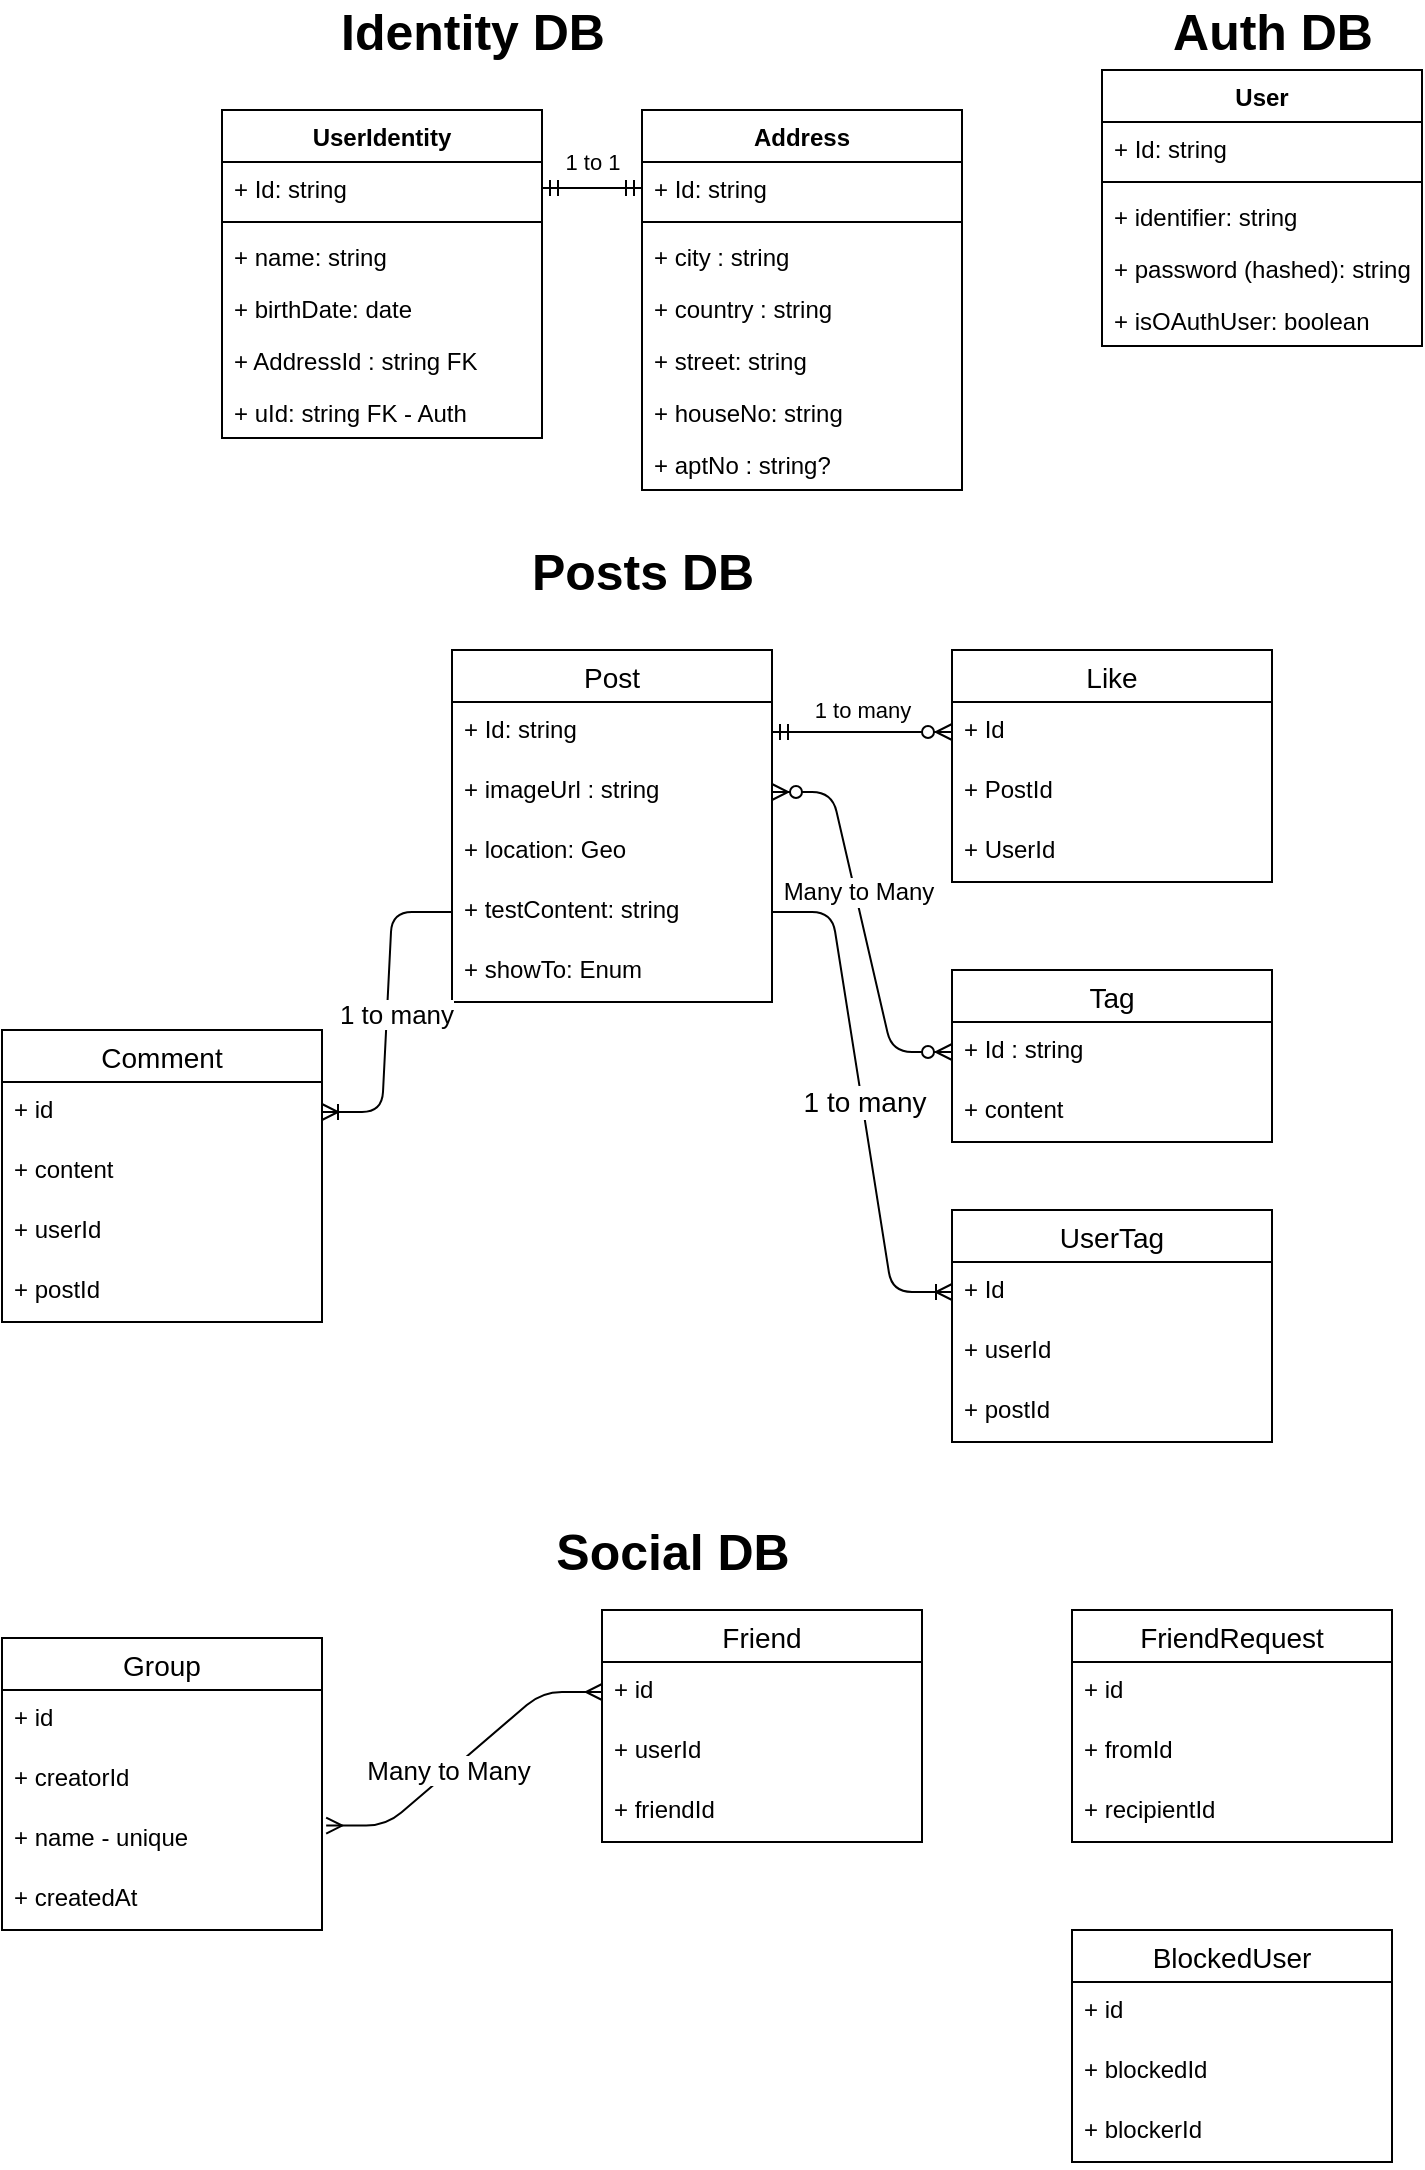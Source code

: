 <mxfile version="14.4.2" type="device"><diagram id="Og0xuJ_4iqccFL_XCUQb" name="Page-1"><mxGraphModel dx="1550" dy="868" grid="1" gridSize="10" guides="1" tooltips="1" connect="1" arrows="1" fold="1" page="1" pageScale="1" pageWidth="850" pageHeight="1100" math="0" shadow="0"><root><mxCell id="0"/><mxCell id="1" parent="0"/><mxCell id="yRNz4R-gPLjLQK6Ndy-9-1" value="User" style="swimlane;fontStyle=1;align=center;verticalAlign=top;childLayout=stackLayout;horizontal=1;startSize=26;horizontalStack=0;resizeParent=1;resizeParentMax=0;resizeLast=0;collapsible=1;marginBottom=0;" parent="1" vertex="1"><mxGeometry x="640" y="40" width="160" height="138" as="geometry"/></mxCell><mxCell id="yRNz4R-gPLjLQK6Ndy-9-2" value="+ Id: string" style="text;strokeColor=none;fillColor=none;align=left;verticalAlign=top;spacingLeft=4;spacingRight=4;overflow=hidden;rotatable=0;points=[[0,0.5],[1,0.5]];portConstraint=eastwest;" parent="yRNz4R-gPLjLQK6Ndy-9-1" vertex="1"><mxGeometry y="26" width="160" height="26" as="geometry"/></mxCell><mxCell id="yRNz4R-gPLjLQK6Ndy-9-3" value="" style="line;strokeWidth=1;fillColor=none;align=left;verticalAlign=middle;spacingTop=-1;spacingLeft=3;spacingRight=3;rotatable=0;labelPosition=right;points=[];portConstraint=eastwest;" parent="yRNz4R-gPLjLQK6Ndy-9-1" vertex="1"><mxGeometry y="52" width="160" height="8" as="geometry"/></mxCell><mxCell id="yRNz4R-gPLjLQK6Ndy-9-4" value="+ identifier: string" style="text;strokeColor=none;fillColor=none;align=left;verticalAlign=top;spacingLeft=4;spacingRight=4;overflow=hidden;rotatable=0;points=[[0,0.5],[1,0.5]];portConstraint=eastwest;" parent="yRNz4R-gPLjLQK6Ndy-9-1" vertex="1"><mxGeometry y="60" width="160" height="26" as="geometry"/></mxCell><mxCell id="yRNz4R-gPLjLQK6Ndy-9-5" value="+ password (hashed): string" style="text;strokeColor=none;fillColor=none;align=left;verticalAlign=top;spacingLeft=4;spacingRight=4;overflow=hidden;rotatable=0;points=[[0,0.5],[1,0.5]];portConstraint=eastwest;" parent="yRNz4R-gPLjLQK6Ndy-9-1" vertex="1"><mxGeometry y="86" width="160" height="26" as="geometry"/></mxCell><mxCell id="WZa_8U5i1uAIpRaxoYus-1" value="+ isOAuthUser: boolean" style="text;strokeColor=none;fillColor=none;align=left;verticalAlign=top;spacingLeft=4;spacingRight=4;overflow=hidden;rotatable=0;points=[[0,0.5],[1,0.5]];portConstraint=eastwest;" parent="yRNz4R-gPLjLQK6Ndy-9-1" vertex="1"><mxGeometry y="112" width="160" height="26" as="geometry"/></mxCell><mxCell id="yRNz4R-gPLjLQK6Ndy-9-7" value="UserIdentity" style="swimlane;fontStyle=1;align=center;verticalAlign=top;childLayout=stackLayout;horizontal=1;startSize=26;horizontalStack=0;resizeParent=1;resizeParentMax=0;resizeLast=0;collapsible=1;marginBottom=0;" parent="1" vertex="1"><mxGeometry x="200" y="60" width="160" height="164" as="geometry"/></mxCell><mxCell id="yRNz4R-gPLjLQK6Ndy-9-8" value="+ Id: string" style="text;strokeColor=none;fillColor=none;align=left;verticalAlign=top;spacingLeft=4;spacingRight=4;overflow=hidden;rotatable=0;points=[[0,0.5],[1,0.5]];portConstraint=eastwest;" parent="yRNz4R-gPLjLQK6Ndy-9-7" vertex="1"><mxGeometry y="26" width="160" height="26" as="geometry"/></mxCell><mxCell id="yRNz4R-gPLjLQK6Ndy-9-9" value="" style="line;strokeWidth=1;fillColor=none;align=left;verticalAlign=middle;spacingTop=-1;spacingLeft=3;spacingRight=3;rotatable=0;labelPosition=right;points=[];portConstraint=eastwest;" parent="yRNz4R-gPLjLQK6Ndy-9-7" vertex="1"><mxGeometry y="52" width="160" height="8" as="geometry"/></mxCell><mxCell id="yRNz4R-gPLjLQK6Ndy-9-10" value="+ name: string" style="text;strokeColor=none;fillColor=none;align=left;verticalAlign=top;spacingLeft=4;spacingRight=4;overflow=hidden;rotatable=0;points=[[0,0.5],[1,0.5]];portConstraint=eastwest;" parent="yRNz4R-gPLjLQK6Ndy-9-7" vertex="1"><mxGeometry y="60" width="160" height="26" as="geometry"/></mxCell><mxCell id="yRNz4R-gPLjLQK6Ndy-9-11" value="+ birthDate: date" style="text;strokeColor=none;fillColor=none;align=left;verticalAlign=top;spacingLeft=4;spacingRight=4;overflow=hidden;rotatable=0;points=[[0,0.5],[1,0.5]];portConstraint=eastwest;" parent="yRNz4R-gPLjLQK6Ndy-9-7" vertex="1"><mxGeometry y="86" width="160" height="26" as="geometry"/></mxCell><mxCell id="yRNz4R-gPLjLQK6Ndy-9-12" value="+ AddressId : string FK" style="text;strokeColor=none;fillColor=none;align=left;verticalAlign=top;spacingLeft=4;spacingRight=4;overflow=hidden;rotatable=0;points=[[0,0.5],[1,0.5]];portConstraint=eastwest;" parent="yRNz4R-gPLjLQK6Ndy-9-7" vertex="1"><mxGeometry y="112" width="160" height="26" as="geometry"/></mxCell><mxCell id="yRNz4R-gPLjLQK6Ndy-9-13" value="+ uId: string FK - Auth" style="text;strokeColor=none;fillColor=none;align=left;verticalAlign=top;spacingLeft=4;spacingRight=4;overflow=hidden;rotatable=0;points=[[0,0.5],[1,0.5]];portConstraint=eastwest;" parent="yRNz4R-gPLjLQK6Ndy-9-7" vertex="1"><mxGeometry y="138" width="160" height="26" as="geometry"/></mxCell><mxCell id="yRNz4R-gPLjLQK6Ndy-9-14" value="Address" style="swimlane;fontStyle=1;align=center;verticalAlign=top;childLayout=stackLayout;horizontal=1;startSize=26;horizontalStack=0;resizeParent=1;resizeParentMax=0;resizeLast=0;collapsible=1;marginBottom=0;" parent="1" vertex="1"><mxGeometry x="410" y="60" width="160" height="190" as="geometry"/></mxCell><mxCell id="yRNz4R-gPLjLQK6Ndy-9-15" value="+ Id: string" style="text;strokeColor=none;fillColor=none;align=left;verticalAlign=top;spacingLeft=4;spacingRight=4;overflow=hidden;rotatable=0;points=[[0,0.5],[1,0.5]];portConstraint=eastwest;" parent="yRNz4R-gPLjLQK6Ndy-9-14" vertex="1"><mxGeometry y="26" width="160" height="26" as="geometry"/></mxCell><mxCell id="yRNz4R-gPLjLQK6Ndy-9-16" value="" style="line;strokeWidth=1;fillColor=none;align=left;verticalAlign=middle;spacingTop=-1;spacingLeft=3;spacingRight=3;rotatable=0;labelPosition=right;points=[];portConstraint=eastwest;" parent="yRNz4R-gPLjLQK6Ndy-9-14" vertex="1"><mxGeometry y="52" width="160" height="8" as="geometry"/></mxCell><mxCell id="yRNz4R-gPLjLQK6Ndy-9-17" value="+ city : string" style="text;strokeColor=none;fillColor=none;align=left;verticalAlign=top;spacingLeft=4;spacingRight=4;overflow=hidden;rotatable=0;points=[[0,0.5],[1,0.5]];portConstraint=eastwest;" parent="yRNz4R-gPLjLQK6Ndy-9-14" vertex="1"><mxGeometry y="60" width="160" height="26" as="geometry"/></mxCell><mxCell id="yRNz4R-gPLjLQK6Ndy-9-18" value="+ country : string" style="text;strokeColor=none;fillColor=none;align=left;verticalAlign=top;spacingLeft=4;spacingRight=4;overflow=hidden;rotatable=0;points=[[0,0.5],[1,0.5]];portConstraint=eastwest;" parent="yRNz4R-gPLjLQK6Ndy-9-14" vertex="1"><mxGeometry y="86" width="160" height="26" as="geometry"/></mxCell><mxCell id="yRNz4R-gPLjLQK6Ndy-9-19" value="+ street: string" style="text;strokeColor=none;fillColor=none;align=left;verticalAlign=top;spacingLeft=4;spacingRight=4;overflow=hidden;rotatable=0;points=[[0,0.5],[1,0.5]];portConstraint=eastwest;" parent="yRNz4R-gPLjLQK6Ndy-9-14" vertex="1"><mxGeometry y="112" width="160" height="26" as="geometry"/></mxCell><mxCell id="yRNz4R-gPLjLQK6Ndy-9-20" value="+ houseNo: string" style="text;strokeColor=none;fillColor=none;align=left;verticalAlign=top;spacingLeft=4;spacingRight=4;overflow=hidden;rotatable=0;points=[[0,0.5],[1,0.5]];portConstraint=eastwest;" parent="yRNz4R-gPLjLQK6Ndy-9-14" vertex="1"><mxGeometry y="138" width="160" height="26" as="geometry"/></mxCell><mxCell id="yRNz4R-gPLjLQK6Ndy-9-21" value="+ aptNo : string?" style="text;strokeColor=none;fillColor=none;align=left;verticalAlign=top;spacingLeft=4;spacingRight=4;overflow=hidden;rotatable=0;points=[[0,0.5],[1,0.5]];portConstraint=eastwest;" parent="yRNz4R-gPLjLQK6Ndy-9-14" vertex="1"><mxGeometry y="164" width="160" height="26" as="geometry"/></mxCell><mxCell id="yRNz4R-gPLjLQK6Ndy-9-26" value="&lt;font style=&quot;font-size: 25px&quot;&gt;&lt;b&gt;Identity DB&lt;/b&gt;&lt;/font&gt;" style="text;html=1;align=center;verticalAlign=middle;resizable=0;points=[];autosize=1;" parent="1" vertex="1"><mxGeometry x="250" y="10" width="150" height="20" as="geometry"/></mxCell><mxCell id="yRNz4R-gPLjLQK6Ndy-9-27" value="&lt;font style=&quot;font-size: 25px&quot;&gt;&lt;b&gt;Auth DB&lt;/b&gt;&lt;/font&gt;" style="text;html=1;align=center;verticalAlign=middle;resizable=0;points=[];autosize=1;" parent="1" vertex="1"><mxGeometry x="665" y="10" width="120" height="20" as="geometry"/></mxCell><mxCell id="yRNz4R-gPLjLQK6Ndy-9-28" value="&lt;font style=&quot;font-size: 25px&quot;&gt;&lt;b&gt;Posts DB&lt;/b&gt;&lt;/font&gt;" style="text;html=1;align=center;verticalAlign=middle;resizable=0;points=[];autosize=1;" parent="1" vertex="1"><mxGeometry x="345" y="280" width="130" height="20" as="geometry"/></mxCell><mxCell id="yRNz4R-gPLjLQK6Ndy-9-29" value="Post" style="swimlane;fontStyle=0;childLayout=stackLayout;horizontal=1;startSize=26;horizontalStack=0;resizeParent=1;resizeParentMax=0;resizeLast=0;collapsible=1;marginBottom=0;align=center;fontSize=14;" parent="1" vertex="1"><mxGeometry x="315" y="330" width="160" height="176" as="geometry"/></mxCell><mxCell id="yRNz4R-gPLjLQK6Ndy-9-30" value="+ Id: string" style="text;strokeColor=none;fillColor=none;spacingLeft=4;spacingRight=4;overflow=hidden;rotatable=0;points=[[0,0.5],[1,0.5]];portConstraint=eastwest;fontSize=12;" parent="yRNz4R-gPLjLQK6Ndy-9-29" vertex="1"><mxGeometry y="26" width="160" height="30" as="geometry"/></mxCell><mxCell id="yRNz4R-gPLjLQK6Ndy-9-31" value="+ imageUrl : string" style="text;strokeColor=none;fillColor=none;spacingLeft=4;spacingRight=4;overflow=hidden;rotatable=0;points=[[0,0.5],[1,0.5]];portConstraint=eastwest;fontSize=12;" parent="yRNz4R-gPLjLQK6Ndy-9-29" vertex="1"><mxGeometry y="56" width="160" height="30" as="geometry"/></mxCell><mxCell id="yRNz4R-gPLjLQK6Ndy-9-32" value="+ location: Geo" style="text;strokeColor=none;fillColor=none;spacingLeft=4;spacingRight=4;overflow=hidden;rotatable=0;points=[[0,0.5],[1,0.5]];portConstraint=eastwest;fontSize=12;" parent="yRNz4R-gPLjLQK6Ndy-9-29" vertex="1"><mxGeometry y="86" width="160" height="30" as="geometry"/></mxCell><mxCell id="yRNz4R-gPLjLQK6Ndy-9-34" value="+ testContent: string" style="text;strokeColor=none;fillColor=none;spacingLeft=4;spacingRight=4;overflow=hidden;rotatable=0;points=[[0,0.5],[1,0.5]];portConstraint=eastwest;fontSize=12;" parent="yRNz4R-gPLjLQK6Ndy-9-29" vertex="1"><mxGeometry y="116" width="160" height="30" as="geometry"/></mxCell><mxCell id="yRNz4R-gPLjLQK6Ndy-9-93" value="+ showTo: Enum" style="text;strokeColor=none;fillColor=none;spacingLeft=4;spacingRight=4;overflow=hidden;rotatable=0;points=[[0,0.5],[1,0.5]];portConstraint=eastwest;fontSize=12;" parent="yRNz4R-gPLjLQK6Ndy-9-29" vertex="1"><mxGeometry y="146" width="160" height="30" as="geometry"/></mxCell><mxCell id="yRNz4R-gPLjLQK6Ndy-9-35" value="Like" style="swimlane;fontStyle=0;childLayout=stackLayout;horizontal=1;startSize=26;horizontalStack=0;resizeParent=1;resizeParentMax=0;resizeLast=0;collapsible=1;marginBottom=0;align=center;fontSize=14;" parent="1" vertex="1"><mxGeometry x="565" y="330" width="160" height="116" as="geometry"/></mxCell><mxCell id="yRNz4R-gPLjLQK6Ndy-9-36" value="+ Id" style="text;strokeColor=none;fillColor=none;spacingLeft=4;spacingRight=4;overflow=hidden;rotatable=0;points=[[0,0.5],[1,0.5]];portConstraint=eastwest;fontSize=12;" parent="yRNz4R-gPLjLQK6Ndy-9-35" vertex="1"><mxGeometry y="26" width="160" height="30" as="geometry"/></mxCell><mxCell id="yRNz4R-gPLjLQK6Ndy-9-37" value="+ PostId" style="text;strokeColor=none;fillColor=none;spacingLeft=4;spacingRight=4;overflow=hidden;rotatable=0;points=[[0,0.5],[1,0.5]];portConstraint=eastwest;fontSize=12;" parent="yRNz4R-gPLjLQK6Ndy-9-35" vertex="1"><mxGeometry y="56" width="160" height="30" as="geometry"/></mxCell><mxCell id="yRNz4R-gPLjLQK6Ndy-9-38" value="+ UserId" style="text;strokeColor=none;fillColor=none;spacingLeft=4;spacingRight=4;overflow=hidden;rotatable=0;points=[[0,0.5],[1,0.5]];portConstraint=eastwest;fontSize=12;" parent="yRNz4R-gPLjLQK6Ndy-9-35" vertex="1"><mxGeometry y="86" width="160" height="30" as="geometry"/></mxCell><mxCell id="yRNz4R-gPLjLQK6Ndy-9-49" value="" style="edgeStyle=entityRelationEdgeStyle;fontSize=12;html=1;endArrow=ERzeroToMany;startArrow=ERmandOne;exitX=1;exitY=0.5;exitDx=0;exitDy=0;entryX=0;entryY=0.5;entryDx=0;entryDy=0;" parent="1" source="yRNz4R-gPLjLQK6Ndy-9-30" target="yRNz4R-gPLjLQK6Ndy-9-36" edge="1"><mxGeometry width="100" height="100" relative="1" as="geometry"><mxPoint x="430" y="360" as="sourcePoint"/><mxPoint x="530" y="260" as="targetPoint"/></mxGeometry></mxCell><mxCell id="yRNz4R-gPLjLQK6Ndy-9-66" value="1 to many" style="edgeLabel;html=1;align=center;verticalAlign=middle;resizable=0;points=[];" parent="yRNz4R-gPLjLQK6Ndy-9-49" vertex="1" connectable="0"><mxGeometry x="-0.116" relative="1" as="geometry"><mxPoint x="5" y="-11" as="offset"/></mxGeometry></mxCell><mxCell id="yRNz4R-gPLjLQK6Ndy-9-50" value="" style="edgeStyle=entityRelationEdgeStyle;fontSize=12;html=1;endArrow=ERmandOne;startArrow=ERmandOne;exitX=1;exitY=0.5;exitDx=0;exitDy=0;entryX=0;entryY=0.5;entryDx=0;entryDy=0;" parent="1" source="yRNz4R-gPLjLQK6Ndy-9-8" target="yRNz4R-gPLjLQK6Ndy-9-15" edge="1"><mxGeometry width="100" height="100" relative="1" as="geometry"><mxPoint x="370" y="490" as="sourcePoint"/><mxPoint x="470" y="390" as="targetPoint"/></mxGeometry></mxCell><mxCell id="yRNz4R-gPLjLQK6Ndy-9-68" value="1 to 1" style="edgeLabel;html=1;align=center;verticalAlign=middle;resizable=0;points=[];" parent="yRNz4R-gPLjLQK6Ndy-9-50" vertex="1" connectable="0"><mxGeometry x="0.28" y="1" relative="1" as="geometry"><mxPoint y="-12" as="offset"/></mxGeometry></mxCell><mxCell id="yRNz4R-gPLjLQK6Ndy-9-52" value="Tag" style="swimlane;fontStyle=0;childLayout=stackLayout;horizontal=1;startSize=26;horizontalStack=0;resizeParent=1;resizeParentMax=0;resizeLast=0;collapsible=1;marginBottom=0;align=center;fontSize=14;" parent="1" vertex="1"><mxGeometry x="565" y="490" width="160" height="86" as="geometry"/></mxCell><mxCell id="yRNz4R-gPLjLQK6Ndy-9-53" value="+ Id : string" style="text;strokeColor=none;fillColor=none;spacingLeft=4;spacingRight=4;overflow=hidden;rotatable=0;points=[[0,0.5],[1,0.5]];portConstraint=eastwest;fontSize=12;" parent="yRNz4R-gPLjLQK6Ndy-9-52" vertex="1"><mxGeometry y="26" width="160" height="30" as="geometry"/></mxCell><mxCell id="yRNz4R-gPLjLQK6Ndy-9-54" value="+ content" style="text;strokeColor=none;fillColor=none;spacingLeft=4;spacingRight=4;overflow=hidden;rotatable=0;points=[[0,0.5],[1,0.5]];portConstraint=eastwest;fontSize=12;" parent="yRNz4R-gPLjLQK6Ndy-9-52" vertex="1"><mxGeometry y="56" width="160" height="30" as="geometry"/></mxCell><mxCell id="yRNz4R-gPLjLQK6Ndy-9-56" value="" style="edgeStyle=entityRelationEdgeStyle;fontSize=12;html=1;endArrow=ERzeroToMany;endFill=1;startArrow=ERzeroToMany;exitX=0;exitY=0.5;exitDx=0;exitDy=0;entryX=1;entryY=0.5;entryDx=0;entryDy=0;" parent="1" source="yRNz4R-gPLjLQK6Ndy-9-53" target="yRNz4R-gPLjLQK6Ndy-9-31" edge="1"><mxGeometry width="100" height="100" relative="1" as="geometry"><mxPoint x="430" y="490" as="sourcePoint"/><mxPoint x="530" y="390" as="targetPoint"/></mxGeometry></mxCell><mxCell id="yRNz4R-gPLjLQK6Ndy-9-63" value="&lt;font style=&quot;font-size: 12px&quot;&gt;Many to Many&lt;/font&gt;" style="edgeLabel;html=1;align=center;verticalAlign=middle;resizable=0;points=[];" parent="yRNz4R-gPLjLQK6Ndy-9-56" vertex="1" connectable="0"><mxGeometry x="0.031" y="2" relative="1" as="geometry"><mxPoint y="-13.24" as="offset"/></mxGeometry></mxCell><mxCell id="yRNz4R-gPLjLQK6Ndy-9-57" value="UserTag" style="swimlane;fontStyle=0;childLayout=stackLayout;horizontal=1;startSize=26;horizontalStack=0;resizeParent=1;resizeParentMax=0;resizeLast=0;collapsible=1;marginBottom=0;align=center;fontSize=14;" parent="1" vertex="1"><mxGeometry x="565" y="610" width="160" height="116" as="geometry"/></mxCell><mxCell id="yRNz4R-gPLjLQK6Ndy-9-58" value="+ Id" style="text;strokeColor=none;fillColor=none;spacingLeft=4;spacingRight=4;overflow=hidden;rotatable=0;points=[[0,0.5],[1,0.5]];portConstraint=eastwest;fontSize=12;" parent="yRNz4R-gPLjLQK6Ndy-9-57" vertex="1"><mxGeometry y="26" width="160" height="30" as="geometry"/></mxCell><mxCell id="yRNz4R-gPLjLQK6Ndy-9-59" value="+ userId" style="text;strokeColor=none;fillColor=none;spacingLeft=4;spacingRight=4;overflow=hidden;rotatable=0;points=[[0,0.5],[1,0.5]];portConstraint=eastwest;fontSize=12;" parent="yRNz4R-gPLjLQK6Ndy-9-57" vertex="1"><mxGeometry y="56" width="160" height="30" as="geometry"/></mxCell><mxCell id="yRNz4R-gPLjLQK6Ndy-9-60" value="+ postId" style="text;strokeColor=none;fillColor=none;spacingLeft=4;spacingRight=4;overflow=hidden;rotatable=0;points=[[0,0.5],[1,0.5]];portConstraint=eastwest;fontSize=12;" parent="yRNz4R-gPLjLQK6Ndy-9-57" vertex="1"><mxGeometry y="86" width="160" height="30" as="geometry"/></mxCell><mxCell id="yRNz4R-gPLjLQK6Ndy-9-61" value="" style="edgeStyle=entityRelationEdgeStyle;fontSize=12;html=1;endArrow=ERoneToMany;exitX=1;exitY=0.5;exitDx=0;exitDy=0;entryX=0;entryY=0.5;entryDx=0;entryDy=0;" parent="1" source="yRNz4R-gPLjLQK6Ndy-9-34" target="yRNz4R-gPLjLQK6Ndy-9-58" edge="1"><mxGeometry width="100" height="100" relative="1" as="geometry"><mxPoint x="430" y="490" as="sourcePoint"/><mxPoint x="530" y="390" as="targetPoint"/></mxGeometry></mxCell><mxCell id="yRNz4R-gPLjLQK6Ndy-9-62" value="&lt;font style=&quot;font-size: 14px&quot;&gt;1 to many&lt;/font&gt;" style="edgeLabel;html=1;align=center;verticalAlign=middle;resizable=0;points=[];" parent="yRNz4R-gPLjLQK6Ndy-9-61" vertex="1" connectable="0"><mxGeometry x="-0.001" y="1" relative="1" as="geometry"><mxPoint as="offset"/></mxGeometry></mxCell><mxCell id="yRNz4R-gPLjLQK6Ndy-9-69" value="Comment" style="swimlane;fontStyle=0;childLayout=stackLayout;horizontal=1;startSize=26;horizontalStack=0;resizeParent=1;resizeParentMax=0;resizeLast=0;collapsible=1;marginBottom=0;align=center;fontSize=14;" parent="1" vertex="1"><mxGeometry x="90" y="520" width="160" height="146" as="geometry"/></mxCell><mxCell id="yRNz4R-gPLjLQK6Ndy-9-70" value="+ id" style="text;strokeColor=none;fillColor=none;spacingLeft=4;spacingRight=4;overflow=hidden;rotatable=0;points=[[0,0.5],[1,0.5]];portConstraint=eastwest;fontSize=12;" parent="yRNz4R-gPLjLQK6Ndy-9-69" vertex="1"><mxGeometry y="26" width="160" height="30" as="geometry"/></mxCell><mxCell id="yRNz4R-gPLjLQK6Ndy-9-71" value="+ content" style="text;strokeColor=none;fillColor=none;spacingLeft=4;spacingRight=4;overflow=hidden;rotatable=0;points=[[0,0.5],[1,0.5]];portConstraint=eastwest;fontSize=12;" parent="yRNz4R-gPLjLQK6Ndy-9-69" vertex="1"><mxGeometry y="56" width="160" height="30" as="geometry"/></mxCell><mxCell id="yRNz4R-gPLjLQK6Ndy-9-72" value="+ userId" style="text;strokeColor=none;fillColor=none;spacingLeft=4;spacingRight=4;overflow=hidden;rotatable=0;points=[[0,0.5],[1,0.5]];portConstraint=eastwest;fontSize=12;" parent="yRNz4R-gPLjLQK6Ndy-9-69" vertex="1"><mxGeometry y="86" width="160" height="30" as="geometry"/></mxCell><mxCell id="yRNz4R-gPLjLQK6Ndy-9-73" value="+ postId" style="text;strokeColor=none;fillColor=none;spacingLeft=4;spacingRight=4;overflow=hidden;rotatable=0;points=[[0,0.5],[1,0.5]];portConstraint=eastwest;fontSize=12;" parent="yRNz4R-gPLjLQK6Ndy-9-69" vertex="1"><mxGeometry y="116" width="160" height="30" as="geometry"/></mxCell><mxCell id="yRNz4R-gPLjLQK6Ndy-9-74" value="" style="edgeStyle=entityRelationEdgeStyle;fontSize=12;html=1;endArrow=ERoneToMany;exitX=0;exitY=0.5;exitDx=0;exitDy=0;entryX=1;entryY=0.5;entryDx=0;entryDy=0;" parent="1" source="yRNz4R-gPLjLQK6Ndy-9-34" target="yRNz4R-gPLjLQK6Ndy-9-70" edge="1"><mxGeometry width="100" height="100" relative="1" as="geometry"><mxPoint x="430" y="750" as="sourcePoint"/><mxPoint x="530" y="650" as="targetPoint"/></mxGeometry></mxCell><mxCell id="yRNz4R-gPLjLQK6Ndy-9-75" value="&lt;font style=&quot;font-size: 13px&quot;&gt;1 to many&lt;/font&gt;" style="edgeLabel;html=1;align=center;verticalAlign=middle;resizable=0;points=[];" parent="yRNz4R-gPLjLQK6Ndy-9-74" vertex="1" connectable="0"><mxGeometry x="0.01" y="4" relative="1" as="geometry"><mxPoint as="offset"/></mxGeometry></mxCell><mxCell id="yRNz4R-gPLjLQK6Ndy-9-76" value="&lt;span style=&quot;font-size: 25px&quot;&gt;&lt;b&gt;Social DB&lt;/b&gt;&lt;/span&gt;" style="text;html=1;align=center;verticalAlign=middle;resizable=0;points=[];autosize=1;" parent="1" vertex="1"><mxGeometry x="360" y="770" width="130" height="20" as="geometry"/></mxCell><mxCell id="Zob9V37UbBVesVFHbZ2S-1" value="Friend" style="swimlane;fontStyle=0;childLayout=stackLayout;horizontal=1;startSize=26;horizontalStack=0;resizeParent=1;resizeParentMax=0;resizeLast=0;collapsible=1;marginBottom=0;align=center;fontSize=14;" vertex="1" parent="1"><mxGeometry x="390" y="810" width="160" height="116" as="geometry"/></mxCell><mxCell id="Zob9V37UbBVesVFHbZ2S-2" value="+ id" style="text;strokeColor=none;fillColor=none;spacingLeft=4;spacingRight=4;overflow=hidden;rotatable=0;points=[[0,0.5],[1,0.5]];portConstraint=eastwest;fontSize=12;" vertex="1" parent="Zob9V37UbBVesVFHbZ2S-1"><mxGeometry y="26" width="160" height="30" as="geometry"/></mxCell><mxCell id="Zob9V37UbBVesVFHbZ2S-3" value="+ userId" style="text;strokeColor=none;fillColor=none;spacingLeft=4;spacingRight=4;overflow=hidden;rotatable=0;points=[[0,0.5],[1,0.5]];portConstraint=eastwest;fontSize=12;" vertex="1" parent="Zob9V37UbBVesVFHbZ2S-1"><mxGeometry y="56" width="160" height="30" as="geometry"/></mxCell><mxCell id="Zob9V37UbBVesVFHbZ2S-23" value="+ friendId" style="text;strokeColor=none;fillColor=none;spacingLeft=4;spacingRight=4;overflow=hidden;rotatable=0;points=[[0,0.5],[1,0.5]];portConstraint=eastwest;fontSize=12;" vertex="1" parent="Zob9V37UbBVesVFHbZ2S-1"><mxGeometry y="86" width="160" height="30" as="geometry"/></mxCell><mxCell id="Zob9V37UbBVesVFHbZ2S-6" value="FriendRequest" style="swimlane;fontStyle=0;childLayout=stackLayout;horizontal=1;startSize=26;horizontalStack=0;resizeParent=1;resizeParentMax=0;resizeLast=0;collapsible=1;marginBottom=0;align=center;fontSize=14;" vertex="1" parent="1"><mxGeometry x="625" y="810" width="160" height="116" as="geometry"/></mxCell><mxCell id="Zob9V37UbBVesVFHbZ2S-7" value="+ id" style="text;strokeColor=none;fillColor=none;spacingLeft=4;spacingRight=4;overflow=hidden;rotatable=0;points=[[0,0.5],[1,0.5]];portConstraint=eastwest;fontSize=12;" vertex="1" parent="Zob9V37UbBVesVFHbZ2S-6"><mxGeometry y="26" width="160" height="30" as="geometry"/></mxCell><mxCell id="Zob9V37UbBVesVFHbZ2S-8" value="+ fromId" style="text;strokeColor=none;fillColor=none;spacingLeft=4;spacingRight=4;overflow=hidden;rotatable=0;points=[[0,0.5],[1,0.5]];portConstraint=eastwest;fontSize=12;" vertex="1" parent="Zob9V37UbBVesVFHbZ2S-6"><mxGeometry y="56" width="160" height="30" as="geometry"/></mxCell><mxCell id="Zob9V37UbBVesVFHbZ2S-9" value="+ recipientId" style="text;strokeColor=none;fillColor=none;spacingLeft=4;spacingRight=4;overflow=hidden;rotatable=0;points=[[0,0.5],[1,0.5]];portConstraint=eastwest;fontSize=12;horizontal=1;fontFamily=Helvetica;" vertex="1" parent="Zob9V37UbBVesVFHbZ2S-6"><mxGeometry y="86" width="160" height="30" as="geometry"/></mxCell><mxCell id="Zob9V37UbBVesVFHbZ2S-10" value="Group" style="swimlane;fontStyle=0;childLayout=stackLayout;horizontal=1;startSize=26;horizontalStack=0;resizeParent=1;resizeParentMax=0;resizeLast=0;collapsible=1;marginBottom=0;align=center;fontSize=14;" vertex="1" parent="1"><mxGeometry x="90" y="824" width="160" height="146" as="geometry"/></mxCell><mxCell id="Zob9V37UbBVesVFHbZ2S-11" value="+ id" style="text;strokeColor=none;fillColor=none;spacingLeft=4;spacingRight=4;overflow=hidden;rotatable=0;points=[[0,0.5],[1,0.5]];portConstraint=eastwest;fontSize=12;" vertex="1" parent="Zob9V37UbBVesVFHbZ2S-10"><mxGeometry y="26" width="160" height="30" as="geometry"/></mxCell><mxCell id="Zob9V37UbBVesVFHbZ2S-12" value="+ creatorId" style="text;strokeColor=none;fillColor=none;spacingLeft=4;spacingRight=4;overflow=hidden;rotatable=0;points=[[0,0.5],[1,0.5]];portConstraint=eastwest;fontSize=12;" vertex="1" parent="Zob9V37UbBVesVFHbZ2S-10"><mxGeometry y="56" width="160" height="30" as="geometry"/></mxCell><mxCell id="Zob9V37UbBVesVFHbZ2S-13" value="+ name - unique" style="text;strokeColor=none;fillColor=none;spacingLeft=4;spacingRight=4;overflow=hidden;rotatable=0;points=[[0,0.5],[1,0.5]];portConstraint=eastwest;fontSize=12;" vertex="1" parent="Zob9V37UbBVesVFHbZ2S-10"><mxGeometry y="86" width="160" height="30" as="geometry"/></mxCell><mxCell id="Zob9V37UbBVesVFHbZ2S-15" value="+ createdAt" style="text;strokeColor=none;fillColor=none;spacingLeft=4;spacingRight=4;overflow=hidden;rotatable=0;points=[[0,0.5],[1,0.5]];portConstraint=eastwest;fontSize=12;" vertex="1" parent="Zob9V37UbBVesVFHbZ2S-10"><mxGeometry y="116" width="160" height="30" as="geometry"/></mxCell><mxCell id="Zob9V37UbBVesVFHbZ2S-16" value="" style="edgeStyle=entityRelationEdgeStyle;fontSize=12;html=1;endArrow=ERmany;startArrow=ERmany;exitX=1.013;exitY=0.26;exitDx=0;exitDy=0;entryX=0;entryY=0.5;entryDx=0;entryDy=0;exitPerimeter=0;" edge="1" parent="1" source="Zob9V37UbBVesVFHbZ2S-13" target="Zob9V37UbBVesVFHbZ2S-2"><mxGeometry width="100" height="100" relative="1" as="geometry"><mxPoint x="370" y="890" as="sourcePoint"/><mxPoint x="470" y="790" as="targetPoint"/></mxGeometry></mxCell><mxCell id="Zob9V37UbBVesVFHbZ2S-17" value="&lt;font style=&quot;font-size: 13px&quot;&gt;Many to Many&lt;/font&gt;" style="edgeLabel;html=1;align=center;verticalAlign=middle;resizable=0;points=[];fontFamily=Helvetica;" vertex="1" connectable="0" parent="Zob9V37UbBVesVFHbZ2S-16"><mxGeometry x="-0.119" y="1" relative="1" as="geometry"><mxPoint as="offset"/></mxGeometry></mxCell><mxCell id="Zob9V37UbBVesVFHbZ2S-18" value="BlockedUser" style="swimlane;fontStyle=0;childLayout=stackLayout;horizontal=1;startSize=26;horizontalStack=0;resizeParent=1;resizeParentMax=0;resizeLast=0;collapsible=1;marginBottom=0;align=center;fontSize=14;" vertex="1" parent="1"><mxGeometry x="625" y="970" width="160" height="116" as="geometry"/></mxCell><mxCell id="Zob9V37UbBVesVFHbZ2S-19" value="+ id" style="text;strokeColor=none;fillColor=none;spacingLeft=4;spacingRight=4;overflow=hidden;rotatable=0;points=[[0,0.5],[1,0.5]];portConstraint=eastwest;fontSize=12;" vertex="1" parent="Zob9V37UbBVesVFHbZ2S-18"><mxGeometry y="26" width="160" height="30" as="geometry"/></mxCell><mxCell id="Zob9V37UbBVesVFHbZ2S-20" value="+ blockedId" style="text;strokeColor=none;fillColor=none;spacingLeft=4;spacingRight=4;overflow=hidden;rotatable=0;points=[[0,0.5],[1,0.5]];portConstraint=eastwest;fontSize=12;" vertex="1" parent="Zob9V37UbBVesVFHbZ2S-18"><mxGeometry y="56" width="160" height="30" as="geometry"/></mxCell><mxCell id="Zob9V37UbBVesVFHbZ2S-22" value="+ blockerId" style="text;strokeColor=none;fillColor=none;spacingLeft=4;spacingRight=4;overflow=hidden;rotatable=0;points=[[0,0.5],[1,0.5]];portConstraint=eastwest;fontSize=12;" vertex="1" parent="Zob9V37UbBVesVFHbZ2S-18"><mxGeometry y="86" width="160" height="30" as="geometry"/></mxCell></root></mxGraphModel></diagram></mxfile>